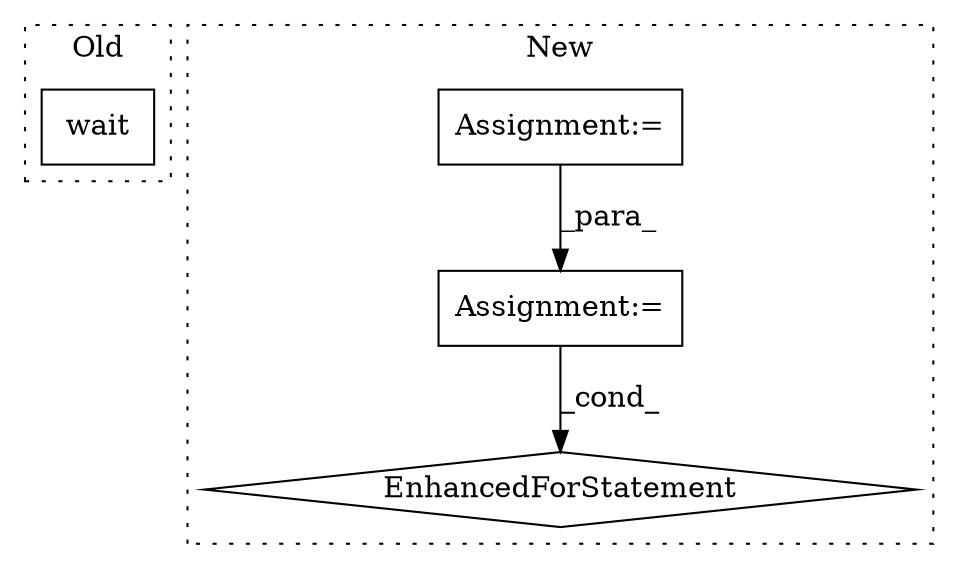 digraph G {
subgraph cluster0 {
1 [label="wait" a="32" s="6655" l="6" shape="box"];
label = "Old";
style="dotted";
}
subgraph cluster1 {
2 [label="EnhancedForStatement" a="70" s="6758,6825" l="53,2" shape="diamond"];
3 [label="Assignment:=" a="7" s="6758,6825" l="53,2" shape="box"];
4 [label="Assignment:=" a="7" s="6537" l="12" shape="box"];
label = "New";
style="dotted";
}
3 -> 2 [label="_cond_"];
4 -> 3 [label="_para_"];
}